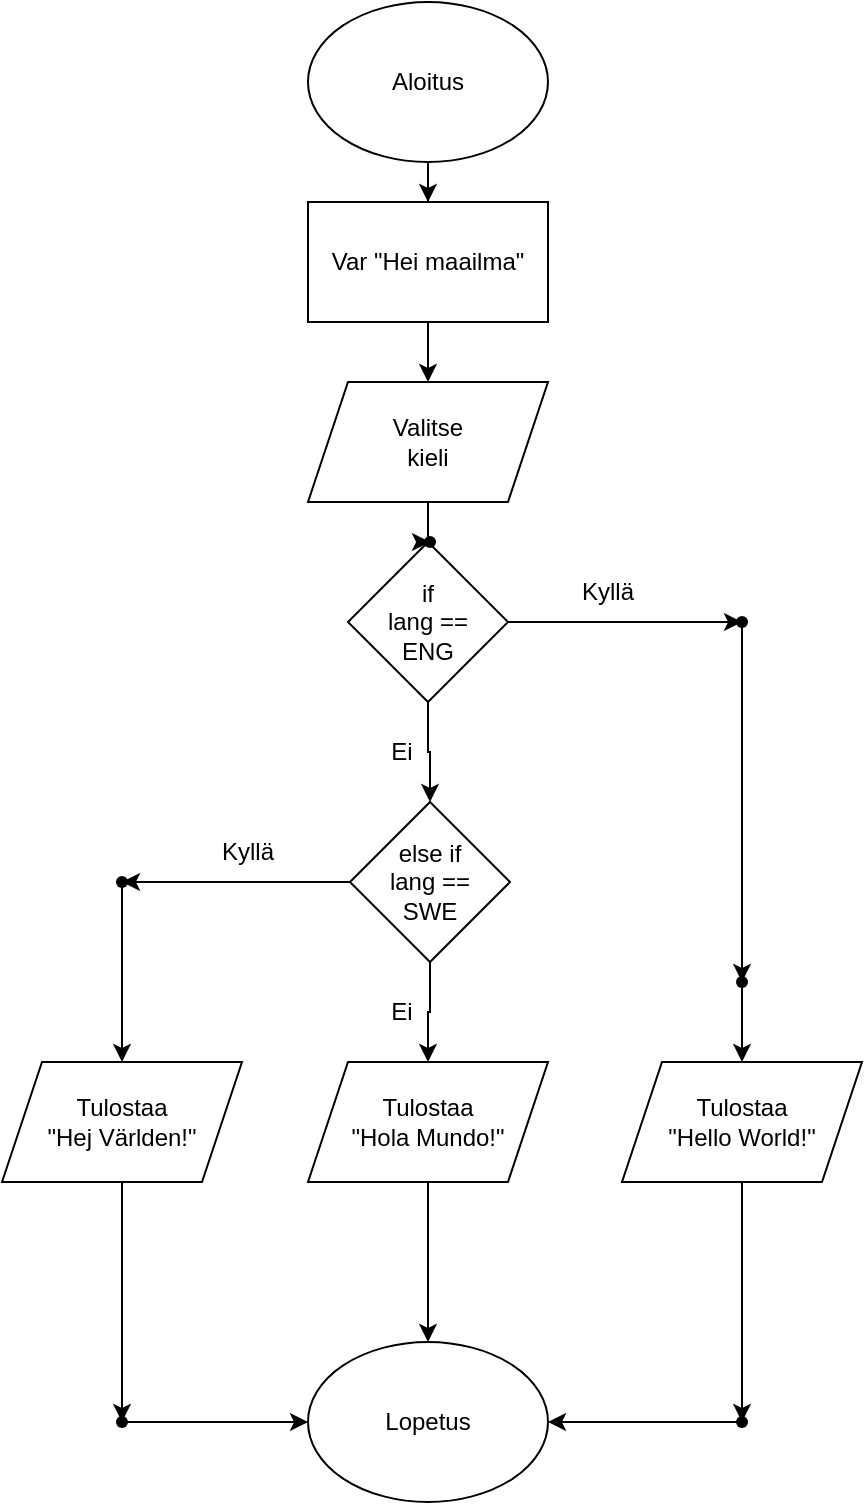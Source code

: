 <mxfile version="24.8.3">
  <diagram name="Sivu-1" id="VY9sHjSk4Tp8MG8fbKfm">
    <mxGraphModel dx="828" dy="869" grid="1" gridSize="10" guides="1" tooltips="1" connect="1" arrows="1" fold="1" page="1" pageScale="1" pageWidth="827" pageHeight="1169" math="0" shadow="0">
      <root>
        <mxCell id="0" />
        <mxCell id="1" parent="0" />
        <mxCell id="Nhyj8-95J9m07cMZLsiN-3" value="" style="edgeStyle=orthogonalEdgeStyle;rounded=0;orthogonalLoop=1;jettySize=auto;html=1;" edge="1" parent="1" source="Nhyj8-95J9m07cMZLsiN-1" target="Nhyj8-95J9m07cMZLsiN-2">
          <mxGeometry relative="1" as="geometry" />
        </mxCell>
        <mxCell id="Nhyj8-95J9m07cMZLsiN-1" value="Aloitus" style="ellipse;whiteSpace=wrap;html=1;" vertex="1" parent="1">
          <mxGeometry x="353" y="10" width="120" height="80" as="geometry" />
        </mxCell>
        <mxCell id="Nhyj8-95J9m07cMZLsiN-27" value="" style="edgeStyle=orthogonalEdgeStyle;rounded=0;orthogonalLoop=1;jettySize=auto;html=1;" edge="1" parent="1" source="Nhyj8-95J9m07cMZLsiN-2" target="Nhyj8-95J9m07cMZLsiN-26">
          <mxGeometry relative="1" as="geometry" />
        </mxCell>
        <mxCell id="Nhyj8-95J9m07cMZLsiN-2" value="Var &quot;Hei maailma&quot;" style="rounded=0;whiteSpace=wrap;html=1;" vertex="1" parent="1">
          <mxGeometry x="353" y="110" width="120" height="60" as="geometry" />
        </mxCell>
        <mxCell id="Nhyj8-95J9m07cMZLsiN-10" value="" style="edgeStyle=orthogonalEdgeStyle;rounded=0;orthogonalLoop=1;jettySize=auto;html=1;" edge="1" parent="1" source="Nhyj8-95J9m07cMZLsiN-4" target="Nhyj8-95J9m07cMZLsiN-9">
          <mxGeometry relative="1" as="geometry" />
        </mxCell>
        <mxCell id="Nhyj8-95J9m07cMZLsiN-21" value="" style="edgeStyle=orthogonalEdgeStyle;rounded=0;orthogonalLoop=1;jettySize=auto;html=1;" edge="1" parent="1" source="Nhyj8-95J9m07cMZLsiN-4" target="Nhyj8-95J9m07cMZLsiN-20">
          <mxGeometry relative="1" as="geometry" />
        </mxCell>
        <mxCell id="Nhyj8-95J9m07cMZLsiN-4" value="if&lt;div&gt;lang ==&lt;/div&gt;&lt;div&gt;ENG&lt;/div&gt;" style="rhombus;whiteSpace=wrap;html=1;" vertex="1" parent="1">
          <mxGeometry x="373" y="280" width="80" height="80" as="geometry" />
        </mxCell>
        <mxCell id="Nhyj8-95J9m07cMZLsiN-16" value="" style="edgeStyle=orthogonalEdgeStyle;rounded=0;orthogonalLoop=1;jettySize=auto;html=1;" edge="1" parent="1" source="Nhyj8-95J9m07cMZLsiN-9" target="Nhyj8-95J9m07cMZLsiN-15">
          <mxGeometry relative="1" as="geometry" />
        </mxCell>
        <mxCell id="Nhyj8-95J9m07cMZLsiN-31" value="" style="edgeStyle=orthogonalEdgeStyle;rounded=0;orthogonalLoop=1;jettySize=auto;html=1;" edge="1" parent="1" source="Nhyj8-95J9m07cMZLsiN-9" target="Nhyj8-95J9m07cMZLsiN-30">
          <mxGeometry relative="1" as="geometry" />
        </mxCell>
        <mxCell id="Nhyj8-95J9m07cMZLsiN-9" value="else if&lt;div&gt;lang ==&lt;/div&gt;&lt;div&gt;SWE&lt;/div&gt;" style="rhombus;whiteSpace=wrap;html=1;" vertex="1" parent="1">
          <mxGeometry x="374" y="410" width="80" height="80" as="geometry" />
        </mxCell>
        <mxCell id="Nhyj8-95J9m07cMZLsiN-13" value="Ei" style="text;html=1;align=center;verticalAlign=middle;whiteSpace=wrap;rounded=0;" vertex="1" parent="1">
          <mxGeometry x="370" y="370" width="60" height="30" as="geometry" />
        </mxCell>
        <mxCell id="Nhyj8-95J9m07cMZLsiN-14" value="Ei" style="text;html=1;align=center;verticalAlign=middle;whiteSpace=wrap;rounded=0;" vertex="1" parent="1">
          <mxGeometry x="370" y="500" width="60" height="30" as="geometry" />
        </mxCell>
        <mxCell id="Nhyj8-95J9m07cMZLsiN-35" value="" style="edgeStyle=orthogonalEdgeStyle;rounded=0;orthogonalLoop=1;jettySize=auto;html=1;" edge="1" parent="1" source="Nhyj8-95J9m07cMZLsiN-15" target="Nhyj8-95J9m07cMZLsiN-34">
          <mxGeometry relative="1" as="geometry" />
        </mxCell>
        <mxCell id="Nhyj8-95J9m07cMZLsiN-15" value="Tulostaa&lt;div&gt;&quot;Hola Mundo!&quot;&lt;/div&gt;" style="shape=parallelogram;perimeter=parallelogramPerimeter;whiteSpace=wrap;html=1;fixedSize=1;" vertex="1" parent="1">
          <mxGeometry x="353" y="540" width="120" height="60" as="geometry" />
        </mxCell>
        <mxCell id="Nhyj8-95J9m07cMZLsiN-37" value="" style="edgeStyle=orthogonalEdgeStyle;rounded=0;orthogonalLoop=1;jettySize=auto;html=1;" edge="1" parent="1" source="Nhyj8-95J9m07cMZLsiN-17" target="Nhyj8-95J9m07cMZLsiN-36">
          <mxGeometry relative="1" as="geometry" />
        </mxCell>
        <mxCell id="Nhyj8-95J9m07cMZLsiN-17" value="Tulostaa&lt;div&gt;&quot;Hej Världen!&quot;&lt;/div&gt;" style="shape=parallelogram;perimeter=parallelogramPerimeter;whiteSpace=wrap;html=1;fixedSize=1;" vertex="1" parent="1">
          <mxGeometry x="200" y="540" width="120" height="60" as="geometry" />
        </mxCell>
        <mxCell id="Nhyj8-95J9m07cMZLsiN-40" value="" style="edgeStyle=orthogonalEdgeStyle;rounded=0;orthogonalLoop=1;jettySize=auto;html=1;" edge="1" parent="1" source="Nhyj8-95J9m07cMZLsiN-19" target="Nhyj8-95J9m07cMZLsiN-39">
          <mxGeometry relative="1" as="geometry" />
        </mxCell>
        <mxCell id="Nhyj8-95J9m07cMZLsiN-19" value="Tulostaa&lt;div&gt;&quot;Hello World!&quot;&lt;/div&gt;" style="shape=parallelogram;perimeter=parallelogramPerimeter;whiteSpace=wrap;html=1;fixedSize=1;" vertex="1" parent="1">
          <mxGeometry x="510" y="540" width="120" height="60" as="geometry" />
        </mxCell>
        <mxCell id="Nhyj8-95J9m07cMZLsiN-23" value="" style="edgeStyle=orthogonalEdgeStyle;rounded=0;orthogonalLoop=1;jettySize=auto;html=1;" edge="1" parent="1" source="Nhyj8-95J9m07cMZLsiN-20" target="Nhyj8-95J9m07cMZLsiN-22">
          <mxGeometry relative="1" as="geometry" />
        </mxCell>
        <mxCell id="Nhyj8-95J9m07cMZLsiN-20" value="" style="shape=waypoint;sketch=0;size=6;pointerEvents=1;points=[];fillColor=default;resizable=0;rotatable=0;perimeter=centerPerimeter;snapToPoint=1;" vertex="1" parent="1">
          <mxGeometry x="560" y="310" width="20" height="20" as="geometry" />
        </mxCell>
        <mxCell id="Nhyj8-95J9m07cMZLsiN-24" value="" style="edgeStyle=orthogonalEdgeStyle;rounded=0;orthogonalLoop=1;jettySize=auto;html=1;" edge="1" parent="1" source="Nhyj8-95J9m07cMZLsiN-22" target="Nhyj8-95J9m07cMZLsiN-19">
          <mxGeometry relative="1" as="geometry" />
        </mxCell>
        <mxCell id="Nhyj8-95J9m07cMZLsiN-22" value="" style="shape=waypoint;sketch=0;size=6;pointerEvents=1;points=[];fillColor=default;resizable=0;rotatable=0;perimeter=centerPerimeter;snapToPoint=1;" vertex="1" parent="1">
          <mxGeometry x="560" y="490" width="20" height="20" as="geometry" />
        </mxCell>
        <mxCell id="Nhyj8-95J9m07cMZLsiN-25" value="Kyllä" style="text;html=1;align=center;verticalAlign=middle;whiteSpace=wrap;rounded=0;" vertex="1" parent="1">
          <mxGeometry x="473" y="290" width="60" height="30" as="geometry" />
        </mxCell>
        <mxCell id="Nhyj8-95J9m07cMZLsiN-29" value="" style="edgeStyle=orthogonalEdgeStyle;rounded=0;orthogonalLoop=1;jettySize=auto;html=1;" edge="1" parent="1" source="Nhyj8-95J9m07cMZLsiN-26" target="Nhyj8-95J9m07cMZLsiN-28">
          <mxGeometry relative="1" as="geometry" />
        </mxCell>
        <mxCell id="Nhyj8-95J9m07cMZLsiN-26" value="Valitse&lt;div&gt;kieli&lt;/div&gt;" style="shape=parallelogram;perimeter=parallelogramPerimeter;whiteSpace=wrap;html=1;fixedSize=1;" vertex="1" parent="1">
          <mxGeometry x="353" y="200" width="120" height="60" as="geometry" />
        </mxCell>
        <mxCell id="Nhyj8-95J9m07cMZLsiN-28" value="" style="shape=waypoint;sketch=0;size=6;pointerEvents=1;points=[];fillColor=default;resizable=0;rotatable=0;perimeter=centerPerimeter;snapToPoint=1;" vertex="1" parent="1">
          <mxGeometry x="404" y="270" width="20" height="20" as="geometry" />
        </mxCell>
        <mxCell id="Nhyj8-95J9m07cMZLsiN-32" value="" style="edgeStyle=orthogonalEdgeStyle;rounded=0;orthogonalLoop=1;jettySize=auto;html=1;" edge="1" parent="1" source="Nhyj8-95J9m07cMZLsiN-30" target="Nhyj8-95J9m07cMZLsiN-17">
          <mxGeometry relative="1" as="geometry" />
        </mxCell>
        <mxCell id="Nhyj8-95J9m07cMZLsiN-30" value="" style="shape=waypoint;sketch=0;size=6;pointerEvents=1;points=[];fillColor=default;resizable=0;rotatable=0;perimeter=centerPerimeter;snapToPoint=1;" vertex="1" parent="1">
          <mxGeometry x="250" y="440" width="20" height="20" as="geometry" />
        </mxCell>
        <mxCell id="Nhyj8-95J9m07cMZLsiN-33" value="Kyllä" style="text;html=1;align=center;verticalAlign=middle;whiteSpace=wrap;rounded=0;" vertex="1" parent="1">
          <mxGeometry x="293" y="420" width="60" height="30" as="geometry" />
        </mxCell>
        <mxCell id="Nhyj8-95J9m07cMZLsiN-34" value="Lopetus" style="ellipse;whiteSpace=wrap;html=1;" vertex="1" parent="1">
          <mxGeometry x="353" y="680" width="120" height="80" as="geometry" />
        </mxCell>
        <mxCell id="Nhyj8-95J9m07cMZLsiN-38" value="" style="edgeStyle=orthogonalEdgeStyle;rounded=0;orthogonalLoop=1;jettySize=auto;html=1;" edge="1" parent="1" source="Nhyj8-95J9m07cMZLsiN-36" target="Nhyj8-95J9m07cMZLsiN-34">
          <mxGeometry relative="1" as="geometry" />
        </mxCell>
        <mxCell id="Nhyj8-95J9m07cMZLsiN-36" value="" style="shape=waypoint;sketch=0;size=6;pointerEvents=1;points=[];fillColor=default;resizable=0;rotatable=0;perimeter=centerPerimeter;snapToPoint=1;" vertex="1" parent="1">
          <mxGeometry x="250" y="710" width="20" height="20" as="geometry" />
        </mxCell>
        <mxCell id="Nhyj8-95J9m07cMZLsiN-41" value="" style="edgeStyle=orthogonalEdgeStyle;rounded=0;orthogonalLoop=1;jettySize=auto;html=1;" edge="1" parent="1" source="Nhyj8-95J9m07cMZLsiN-39" target="Nhyj8-95J9m07cMZLsiN-34">
          <mxGeometry relative="1" as="geometry" />
        </mxCell>
        <mxCell id="Nhyj8-95J9m07cMZLsiN-39" value="" style="shape=waypoint;sketch=0;size=6;pointerEvents=1;points=[];fillColor=default;resizable=0;rotatable=0;perimeter=centerPerimeter;snapToPoint=1;" vertex="1" parent="1">
          <mxGeometry x="560" y="710" width="20" height="20" as="geometry" />
        </mxCell>
      </root>
    </mxGraphModel>
  </diagram>
</mxfile>
